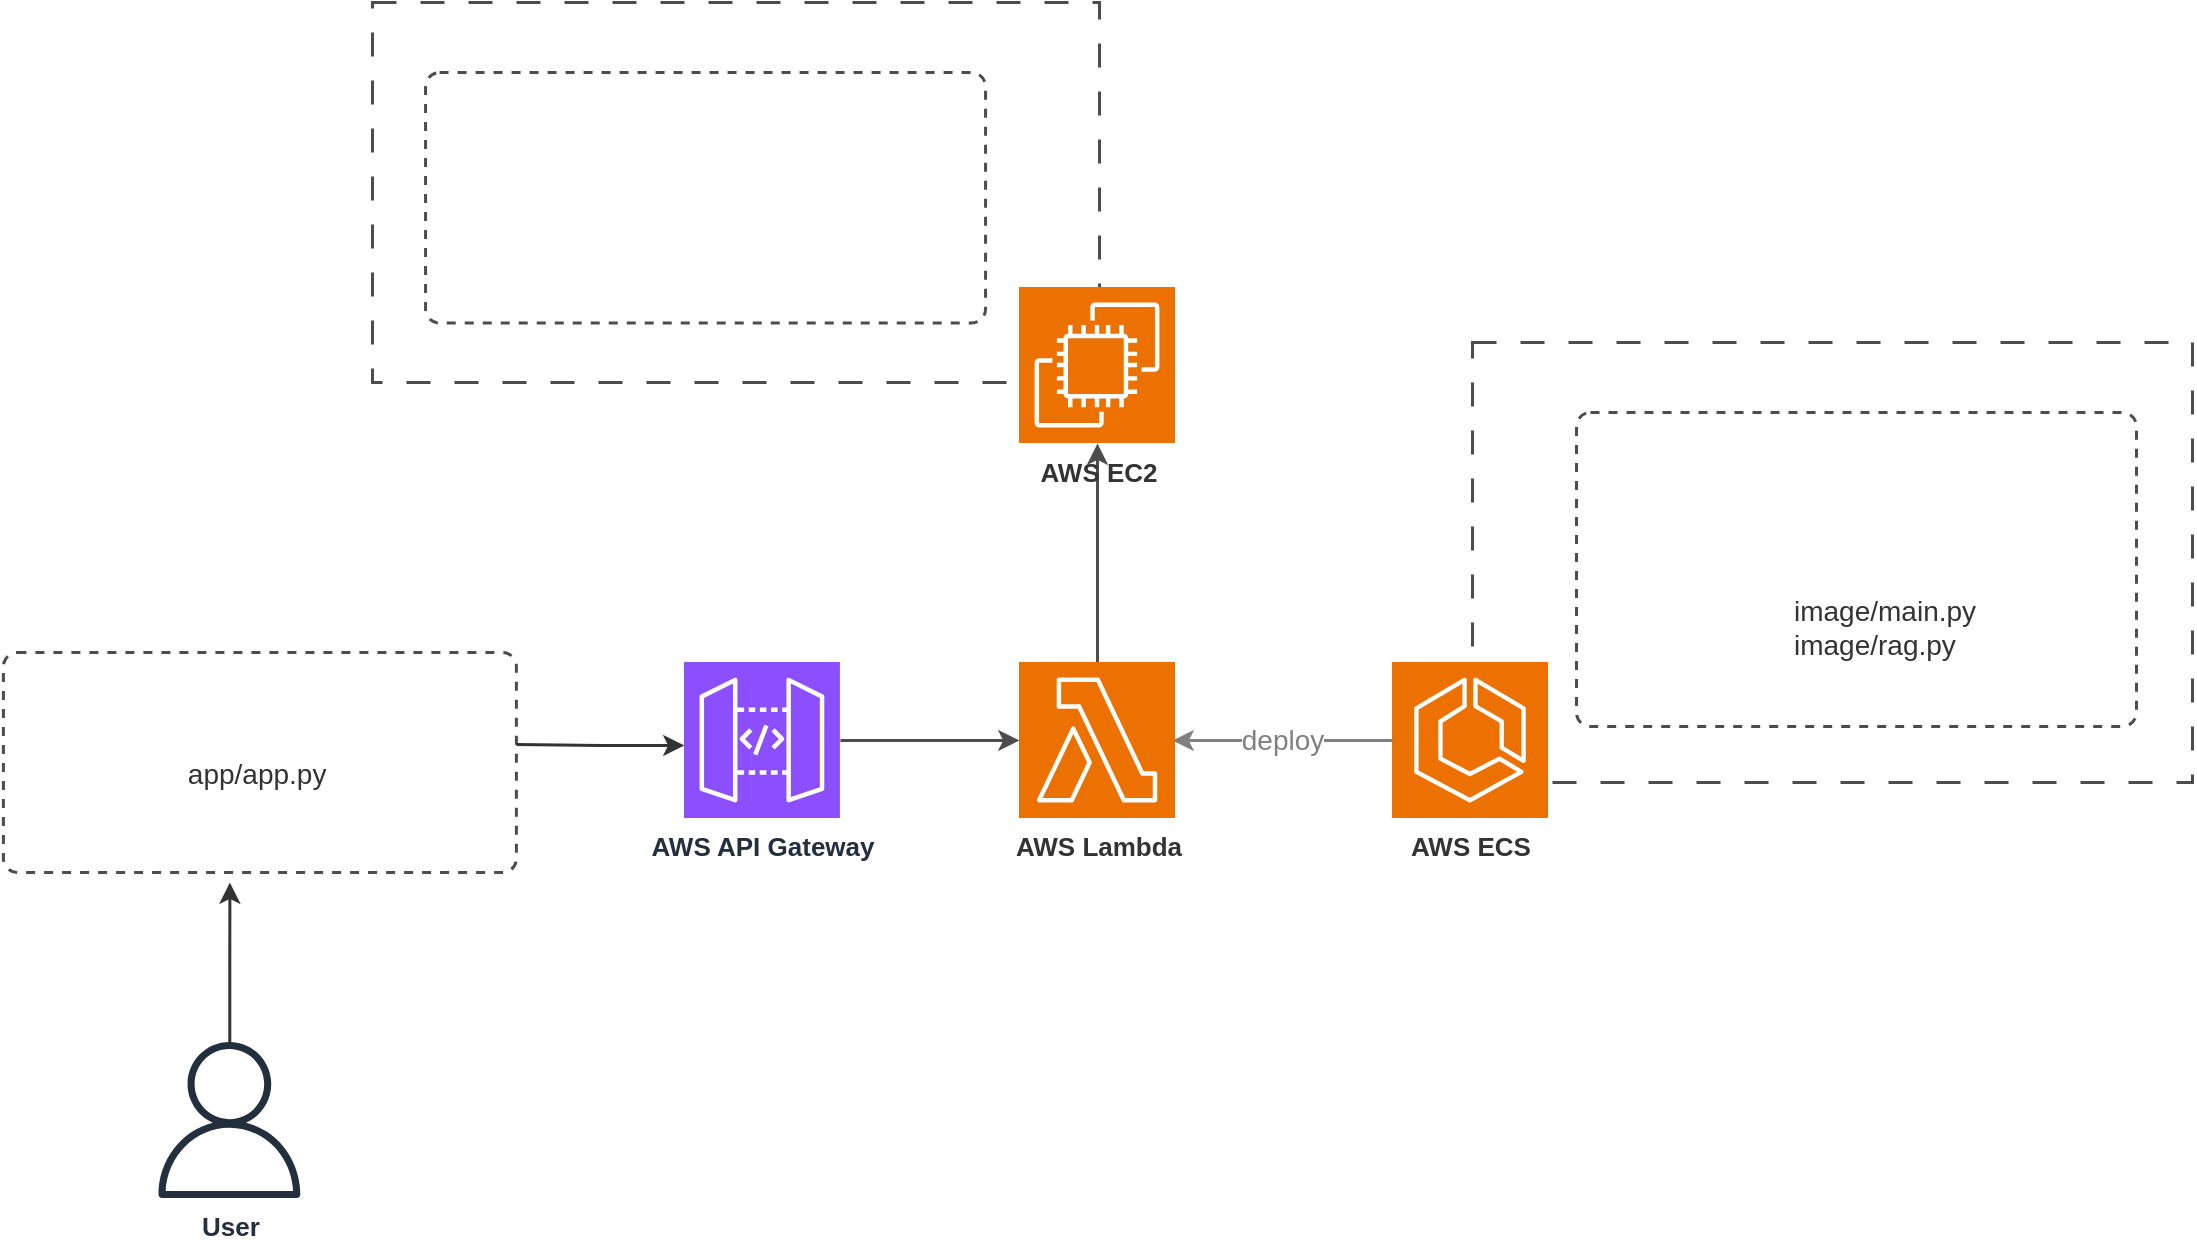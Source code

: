 <mxfile version="26.1.1">
  <diagram id="Ht1M8jgEwFfnCIfOTk4-" name="Page-1">
    <mxGraphModel dx="1514" dy="874" grid="1" gridSize="10" guides="1" tooltips="1" connect="1" arrows="1" fold="1" page="1" pageScale="1" pageWidth="1169" pageHeight="827" math="0" shadow="0">
      <root>
        <mxCell id="0" />
        <mxCell id="1" parent="0" />
        <mxCell id="spLXo2Exzg768cuDLjC8-15" value="" style="verticalLabelPosition=bottom;verticalAlign=top;html=1;shape=mxgraph.basic.rect;fillColor2=none;strokeWidth=1.5;size=20;indent=5;fillColor=none;dashed=1;dashPattern=8 8;fontColor=#ffffff;strokeColor=light-dark(#4D4D4D,#A9B8C7);" vertex="1" parent="1">
          <mxGeometry x="780" y="290" width="360" height="220" as="geometry" />
        </mxCell>
        <mxCell id="spLXo2Exzg768cuDLjC8-25" value="" style="rounded=1;whiteSpace=wrap;html=1;absoluteArcSize=1;arcSize=14;strokeWidth=1.5;gradientColor=none;fillColor=none;strokeColor=light-dark(#4D4D4D,#EDEDED);dashed=1;" vertex="1" parent="1">
          <mxGeometry x="832" y="325" width="280" height="157" as="geometry" />
        </mxCell>
        <mxCell id="spLXo2Exzg768cuDLjC8-24" value="" style="shape=image;verticalLabelPosition=bottom;labelBackgroundColor=default;verticalAlign=top;aspect=fixed;imageAspect=0;image=https://images.seeklogo.com/logo-png/61/2/langchain-logo-png_seeklogo-611654.png;" vertex="1" parent="1">
          <mxGeometry x="937.89" y="302" width="170" height="170" as="geometry" />
        </mxCell>
        <mxCell id="spLXo2Exzg768cuDLjC8-17" value="" style="shape=image;verticalLabelPosition=bottom;labelBackgroundColor=default;verticalAlign=top;aspect=fixed;imageAspect=0;image=https://cdn.worldvectorlogo.com/logos/docker.svg;" vertex="1" parent="1">
          <mxGeometry x="800" y="302.0" width="89.53" height="75.2" as="geometry" />
        </mxCell>
        <mxCell id="spLXo2Exzg768cuDLjC8-18" value="" style="shape=image;verticalLabelPosition=bottom;labelBackgroundColor=default;verticalAlign=top;aspect=fixed;imageAspect=0;image=https://upload.wikimedia.org/wikipedia/commons/thumb/1/1a/FastAPI_logo.svg/1200px-FastAPI_logo.svg.png;" vertex="1" parent="1">
          <mxGeometry x="978" y="339" width="120.22" height="22.24" as="geometry" />
        </mxCell>
        <mxCell id="spLXo2Exzg768cuDLjC8-19" value="AWS ECS" style="sketch=0;points=[[0,0,0],[0.25,0,0],[0.5,0,0],[0.75,0,0],[1,0,0],[0,1,0],[0.25,1,0],[0.5,1,0],[0.75,1,0],[1,1,0],[0,0.25,0],[0,0.5,0],[0,0.75,0],[1,0.25,0],[1,0.5,0],[1,0.75,0]];outlineConnect=0;fontColor=#333333;fillColor=#ED7100;strokeColor=#ffffff;dashed=0;verticalLabelPosition=bottom;verticalAlign=top;align=center;html=1;fontSize=13;fontStyle=1;aspect=fixed;shape=mxgraph.aws4.resourceIcon;resIcon=mxgraph.aws4.ecs;" vertex="1" parent="1">
          <mxGeometry x="740" y="450" width="78" height="78" as="geometry" />
        </mxCell>
        <mxCell id="spLXo2Exzg768cuDLjC8-21" value="image/main.py&#xa;image/rag.py" style="shape=image;verticalLabelPosition=middle;labelBackgroundColor=default;verticalAlign=middle;aspect=fixed;imageAspect=0;image=https://static-00.iconduck.com/assets.00/file-python-icon-1792x2048-ee3y0urc.png;labelPosition=right;align=left;fontSize=14;spacingLeft=10;fontColor=#333333;" vertex="1" parent="1">
          <mxGeometry x="859" y="392" width="70" height="80" as="geometry" />
        </mxCell>
        <mxCell id="spLXo2Exzg768cuDLjC8-27" value="deploy" style="edgeStyle=orthogonalEdgeStyle;rounded=0;orthogonalLoop=1;jettySize=auto;html=1;entryX=1;entryY=0.5;entryDx=0;entryDy=0;entryPerimeter=0;strokeWidth=1.5;strokeColor=light-dark(#808080,#EDEDED);fontSize=14;fontColor=light-dark(#808080,#EDEDED);labelBorderColor=none;" edge="1" parent="1" source="spLXo2Exzg768cuDLjC8-19">
          <mxGeometry relative="1" as="geometry">
            <mxPoint x="630" y="489" as="targetPoint" />
            <mxPoint as="offset" />
          </mxGeometry>
        </mxCell>
        <mxCell id="spLXo2Exzg768cuDLjC8-28" value="" style="verticalLabelPosition=bottom;verticalAlign=top;html=1;shape=mxgraph.basic.rect;fillColor2=none;strokeWidth=1.5;size=20;indent=5;fillColor=none;dashed=1;dashPattern=8 8;fontColor=#ffffff;strokeColor=light-dark(#4D4D4D,#A9B8C7);" vertex="1" parent="1">
          <mxGeometry x="230" y="120" width="363.5" height="190" as="geometry" />
        </mxCell>
        <mxCell id="spLXo2Exzg768cuDLjC8-29" value="" style="rounded=1;whiteSpace=wrap;html=1;absoluteArcSize=1;arcSize=14;strokeWidth=1.5;gradientColor=none;fillColor=none;strokeColor=light-dark(#4D4D4D,#EDEDED);dashed=1;" vertex="1" parent="1">
          <mxGeometry x="256.53" y="155.04" width="280" height="125.24" as="geometry" />
        </mxCell>
        <mxCell id="spLXo2Exzg768cuDLjC8-31" value="" style="shape=image;verticalLabelPosition=bottom;labelBackgroundColor=default;verticalAlign=top;aspect=fixed;imageAspect=0;image=https://cdn.worldvectorlogo.com/logos/docker.svg;" vertex="1" parent="1">
          <mxGeometry x="463.97" y="132.8" width="89.53" height="75.2" as="geometry" />
        </mxCell>
        <mxCell id="spLXo2Exzg768cuDLjC8-36" value="" style="shape=image;verticalLabelPosition=bottom;labelBackgroundColor=default;verticalAlign=top;aspect=fixed;imageAspect=0;image=https://files.buildwithfern.com/cohere.docs.buildwithfern.com/2025-02-24T21:41:42.757Z/assets/images/2d0a48f-chroma-logo.png;" vertex="1" parent="1">
          <mxGeometry x="349.31" y="199.63" width="166.18" height="62.87" as="geometry" />
        </mxCell>
        <mxCell id="spLXo2Exzg768cuDLjC8-37" value="" style="shape=image;verticalLabelPosition=bottom;labelBackgroundColor=default;verticalAlign=top;aspect=fixed;imageAspect=0;image=https://cdn-icons-png.flaticon.com/512/6470/6470816.png;" vertex="1" parent="1">
          <mxGeometry x="278.47" y="177.82" width="68.84" height="68.84" as="geometry" />
        </mxCell>
        <mxCell id="spLXo2Exzg768cuDLjC8-38" value="" style="shape=image;verticalLabelPosition=bottom;labelBackgroundColor=default;verticalAlign=top;aspect=fixed;imageAspect=0;image=https://cdn-icons-png.flaticon.com/512/6470/6470816.png;" vertex="1" parent="1">
          <mxGeometry x="267.0" y="193.66" width="68.84" height="68.84" as="geometry" />
        </mxCell>
        <mxCell id="spLXo2Exzg768cuDLjC8-41" style="edgeStyle=orthogonalEdgeStyle;rounded=0;orthogonalLoop=1;jettySize=auto;html=1;strokeWidth=1.5;strokeColor=light-dark(#4D4D4D,#EDEDED);fontColor=#4D4D4D;" edge="1" parent="1" source="spLXo2Exzg768cuDLjC8-39" target="spLXo2Exzg768cuDLjC8-40">
          <mxGeometry relative="1" as="geometry" />
        </mxCell>
        <mxCell id="spLXo2Exzg768cuDLjC8-39" value="AWS Lambda" style="sketch=0;points=[[0,0,0],[0.25,0,0],[0.5,0,0],[0.75,0,0],[1,0,0],[0,1,0],[0.25,1,0],[0.5,1,0],[0.75,1,0],[1,1,0],[0,0.25,0],[0,0.5,0],[0,0.75,0],[1,0.25,0],[1,0.5,0],[1,0.75,0]];outlineConnect=0;fontColor=#333333;fillColor=#ED7100;strokeColor=#ffffff;dashed=0;verticalLabelPosition=bottom;verticalAlign=top;align=center;html=1;fontSize=13;fontStyle=1;aspect=fixed;shape=mxgraph.aws4.resourceIcon;resIcon=mxgraph.aws4.lambda;" vertex="1" parent="1">
          <mxGeometry x="553.5" y="450" width="78" height="78" as="geometry" />
        </mxCell>
        <mxCell id="spLXo2Exzg768cuDLjC8-40" value="AWS EC2" style="sketch=0;points=[[0,0,0],[0.25,0,0],[0.5,0,0],[0.75,0,0],[1,0,0],[0,1,0],[0.25,1,0],[0.5,1,0],[0.75,1,0],[1,1,0],[0,0.25,0],[0,0.5,0],[0,0.75,0],[1,0.25,0],[1,0.5,0],[1,0.75,0]];outlineConnect=0;fontColor=#333333;fillColor=#ED7100;strokeColor=#ffffff;dashed=0;verticalLabelPosition=bottom;verticalAlign=top;align=center;html=1;fontSize=13;fontStyle=1;aspect=fixed;shape=mxgraph.aws4.resourceIcon;resIcon=mxgraph.aws4.ec2;" vertex="1" parent="1">
          <mxGeometry x="553.5" y="262.5" width="78" height="78" as="geometry" />
        </mxCell>
        <mxCell id="spLXo2Exzg768cuDLjC8-43" value="" style="edgeStyle=orthogonalEdgeStyle;rounded=0;orthogonalLoop=1;jettySize=auto;html=1;strokeColor=#4D4D4D;strokeWidth=1.5;" edge="1" parent="1" source="spLXo2Exzg768cuDLjC8-42" target="spLXo2Exzg768cuDLjC8-39">
          <mxGeometry relative="1" as="geometry" />
        </mxCell>
        <mxCell id="spLXo2Exzg768cuDLjC8-42" value="AWS API Gateway" style="sketch=0;points=[[0,0,0],[0.25,0,0],[0.5,0,0],[0.75,0,0],[1,0,0],[0,1,0],[0.25,1,0],[0.5,1,0],[0.75,1,0],[1,1,0],[0,0.25,0],[0,0.5,0],[0,0.75,0],[1,0.25,0],[1,0.5,0],[1,0.75,0]];outlineConnect=0;fontColor=#232F3E;fillColor=#8C4FFF;strokeColor=#ffffff;dashed=0;verticalLabelPosition=bottom;verticalAlign=top;align=center;html=1;fontSize=13;fontStyle=1;aspect=fixed;shape=mxgraph.aws4.resourceIcon;resIcon=mxgraph.aws4.api_gateway;" vertex="1" parent="1">
          <mxGeometry x="385.97" y="450" width="78" height="78" as="geometry" />
        </mxCell>
        <mxCell id="spLXo2Exzg768cuDLjC8-47" value="" style="rounded=1;whiteSpace=wrap;html=1;absoluteArcSize=1;arcSize=14;strokeWidth=1.5;gradientColor=none;fillColor=none;strokeColor=light-dark(#4D4D4D,#EDEDED);dashed=1;" vertex="1" parent="1">
          <mxGeometry x="45.45" y="445" width="256.5" height="110" as="geometry" />
        </mxCell>
        <mxCell id="spLXo2Exzg768cuDLjC8-48" value="app/app.py" style="shape=image;verticalLabelPosition=middle;labelBackgroundColor=default;verticalAlign=middle;aspect=fixed;imageAspect=0;image=https://static-00.iconduck.com/assets.00/file-python-icon-1792x2048-ee3y0urc.png;labelPosition=right;align=left;fontSize=14;spacingLeft=10;fontColor=#333333;" vertex="1" parent="1">
          <mxGeometry x="55.92" y="465" width="70" height="80" as="geometry" />
        </mxCell>
        <mxCell id="spLXo2Exzg768cuDLjC8-46" value="" style="shape=image;verticalLabelPosition=bottom;labelBackgroundColor=default;verticalAlign=top;aspect=fixed;imageAspect=0;image=https://streamlit.io/images/brand/streamlit-logo-primary-colormark-darktext.svg;" vertex="1" parent="1">
          <mxGeometry x="122.92" y="411.53" width="217.92" height="60.47" as="geometry" />
        </mxCell>
        <mxCell id="spLXo2Exzg768cuDLjC8-50" style="edgeStyle=orthogonalEdgeStyle;rounded=0;orthogonalLoop=1;jettySize=auto;html=1;entryX=0;entryY=0.75;entryDx=0;entryDy=0;entryPerimeter=0;strokeWidth=1.5;strokeColor=#333333;" edge="1" parent="1">
          <mxGeometry relative="1" as="geometry">
            <mxPoint x="301.95" y="491" as="sourcePoint" />
            <mxPoint x="385.97" y="491.5" as="targetPoint" />
          </mxGeometry>
        </mxCell>
        <mxCell id="spLXo2Exzg768cuDLjC8-55" style="edgeStyle=orthogonalEdgeStyle;rounded=0;orthogonalLoop=1;jettySize=auto;html=1;fontSize=13;strokeWidth=1.5;strokeColor=#333333;" edge="1" parent="1" source="spLXo2Exzg768cuDLjC8-54">
          <mxGeometry relative="1" as="geometry">
            <mxPoint x="158.7" y="560" as="targetPoint" />
          </mxGeometry>
        </mxCell>
        <mxCell id="spLXo2Exzg768cuDLjC8-54" value="User" style="sketch=0;outlineConnect=0;fontColor=#232F3E;gradientColor=none;fillColor=#232F3D;strokeColor=none;dashed=0;verticalLabelPosition=bottom;verticalAlign=top;align=center;html=1;fontSize=13;fontStyle=1;aspect=fixed;pointerEvents=1;shape=mxgraph.aws4.user;" vertex="1" parent="1">
          <mxGeometry x="119.7" y="640" width="78" height="78" as="geometry" />
        </mxCell>
      </root>
    </mxGraphModel>
  </diagram>
</mxfile>
